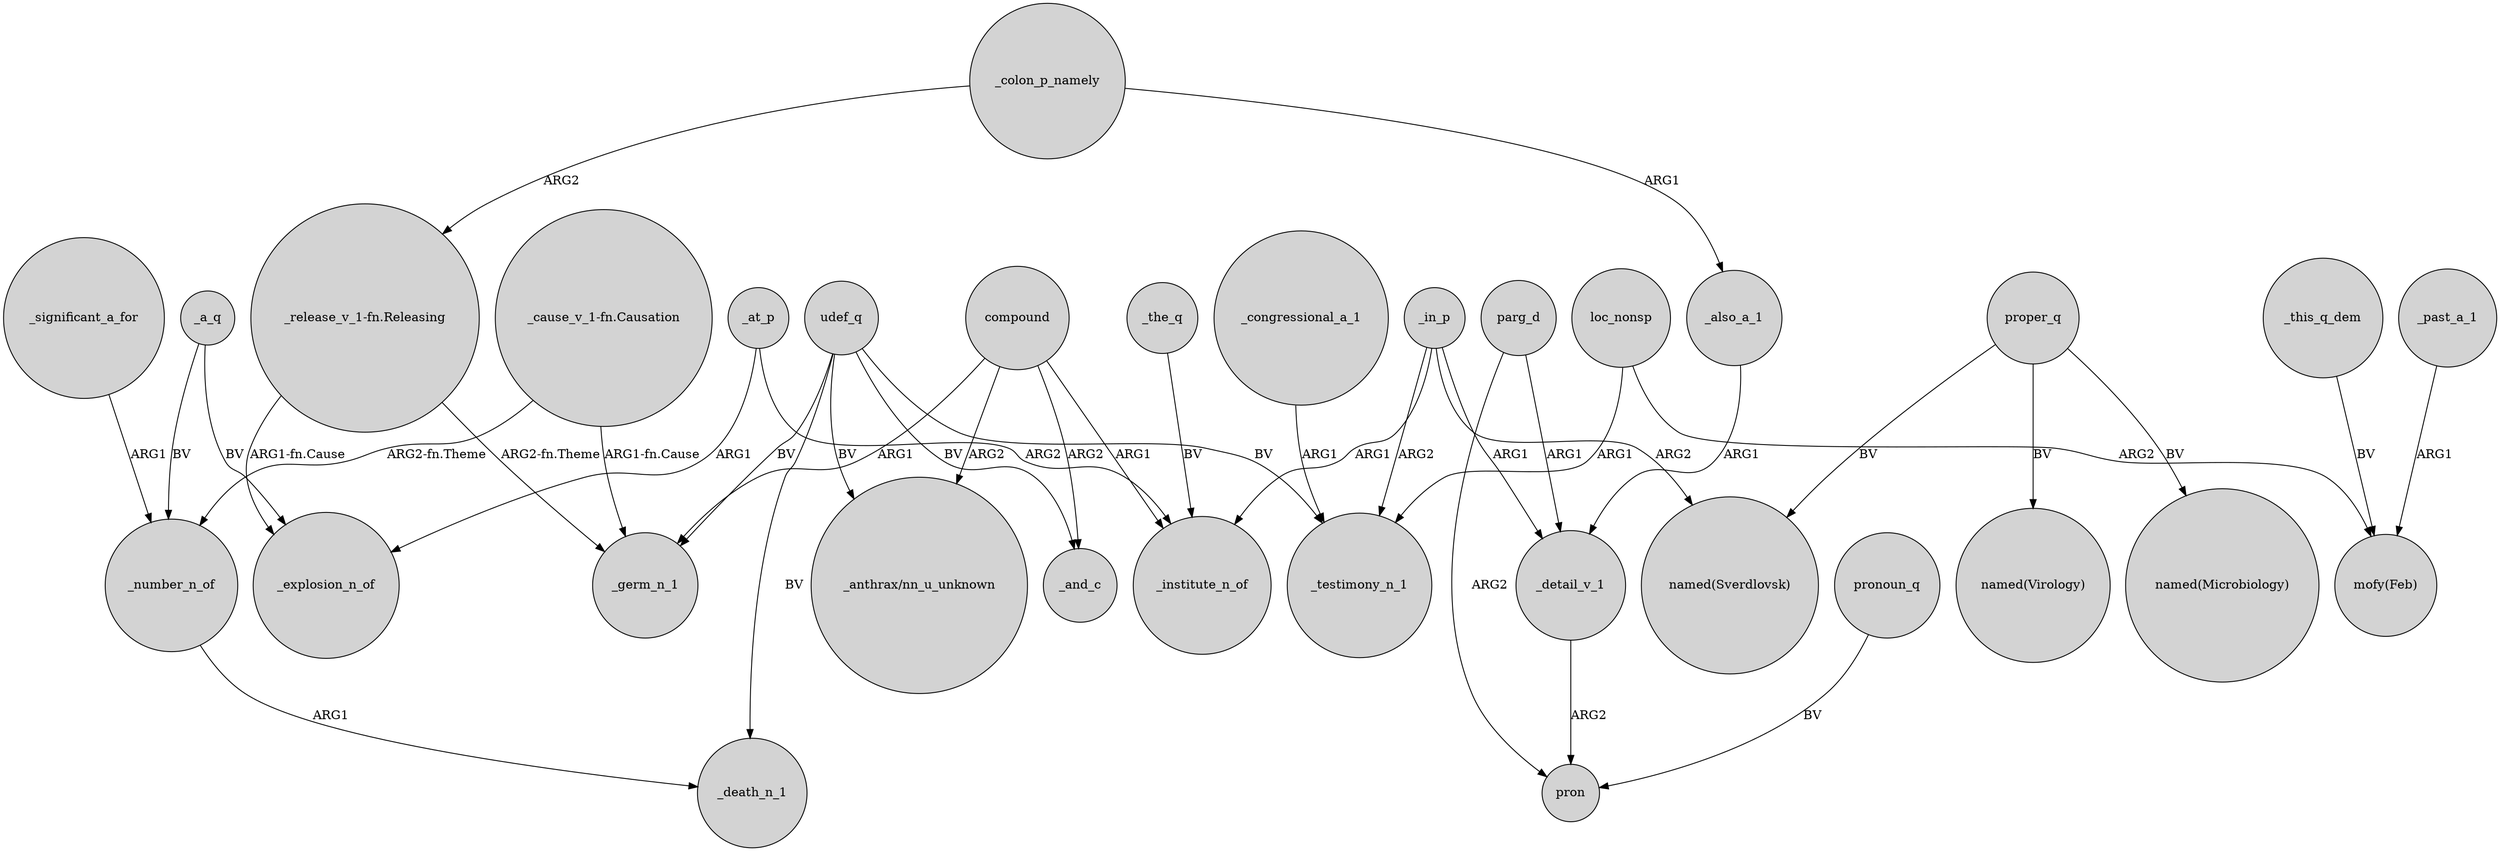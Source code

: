 digraph {
	node [shape=circle style=filled]
	"_release_v_1-fn.Releasing" -> _germ_n_1 [label="ARG2-fn.Theme"]
	udef_q -> _germ_n_1 [label=BV]
	"_release_v_1-fn.Releasing" -> _explosion_n_of [label="ARG1-fn.Cause"]
	_at_p -> _explosion_n_of [label=ARG1]
	_the_q -> _institute_n_of [label=BV]
	proper_q -> "named(Virology)" [label=BV]
	_a_q -> _number_n_of [label=BV]
	parg_d -> _detail_v_1 [label=ARG1]
	_congressional_a_1 -> _testimony_n_1 [label=ARG1]
	_in_p -> _institute_n_of [label=ARG1]
	"_cause_v_1-fn.Causation" -> _germ_n_1 [label="ARG1-fn.Cause"]
	_number_n_of -> _death_n_1 [label=ARG1]
	_a_q -> _explosion_n_of [label=BV]
	_in_p -> "named(Sverdlovsk)" [label=ARG2]
	parg_d -> pron [label=ARG2]
	_in_p -> _testimony_n_1 [label=ARG2]
	compound -> "_anthrax/nn_u_unknown" [label=ARG2]
	_also_a_1 -> _detail_v_1 [label=ARG1]
	_at_p -> _institute_n_of [label=ARG2]
	pronoun_q -> pron [label=BV]
	compound -> _germ_n_1 [label=ARG1]
	loc_nonsp -> "mofy(Feb)" [label=ARG2]
	compound -> _and_c [label=ARG2]
	proper_q -> "named(Sverdlovsk)" [label=BV]
	_this_q_dem -> "mofy(Feb)" [label=BV]
	_detail_v_1 -> pron [label=ARG2]
	"_cause_v_1-fn.Causation" -> _number_n_of [label="ARG2-fn.Theme"]
	_in_p -> _detail_v_1 [label=ARG1]
	proper_q -> "named(Microbiology)" [label=BV]
	_significant_a_for -> _number_n_of [label=ARG1]
	udef_q -> _death_n_1 [label=BV]
	udef_q -> "_anthrax/nn_u_unknown" [label=BV]
	_colon_p_namely -> _also_a_1 [label=ARG1]
	compound -> _institute_n_of [label=ARG1]
	loc_nonsp -> _testimony_n_1 [label=ARG1]
	udef_q -> _and_c [label=BV]
	udef_q -> _testimony_n_1 [label=BV]
	_colon_p_namely -> "_release_v_1-fn.Releasing" [label=ARG2]
	_past_a_1 -> "mofy(Feb)" [label=ARG1]
}
